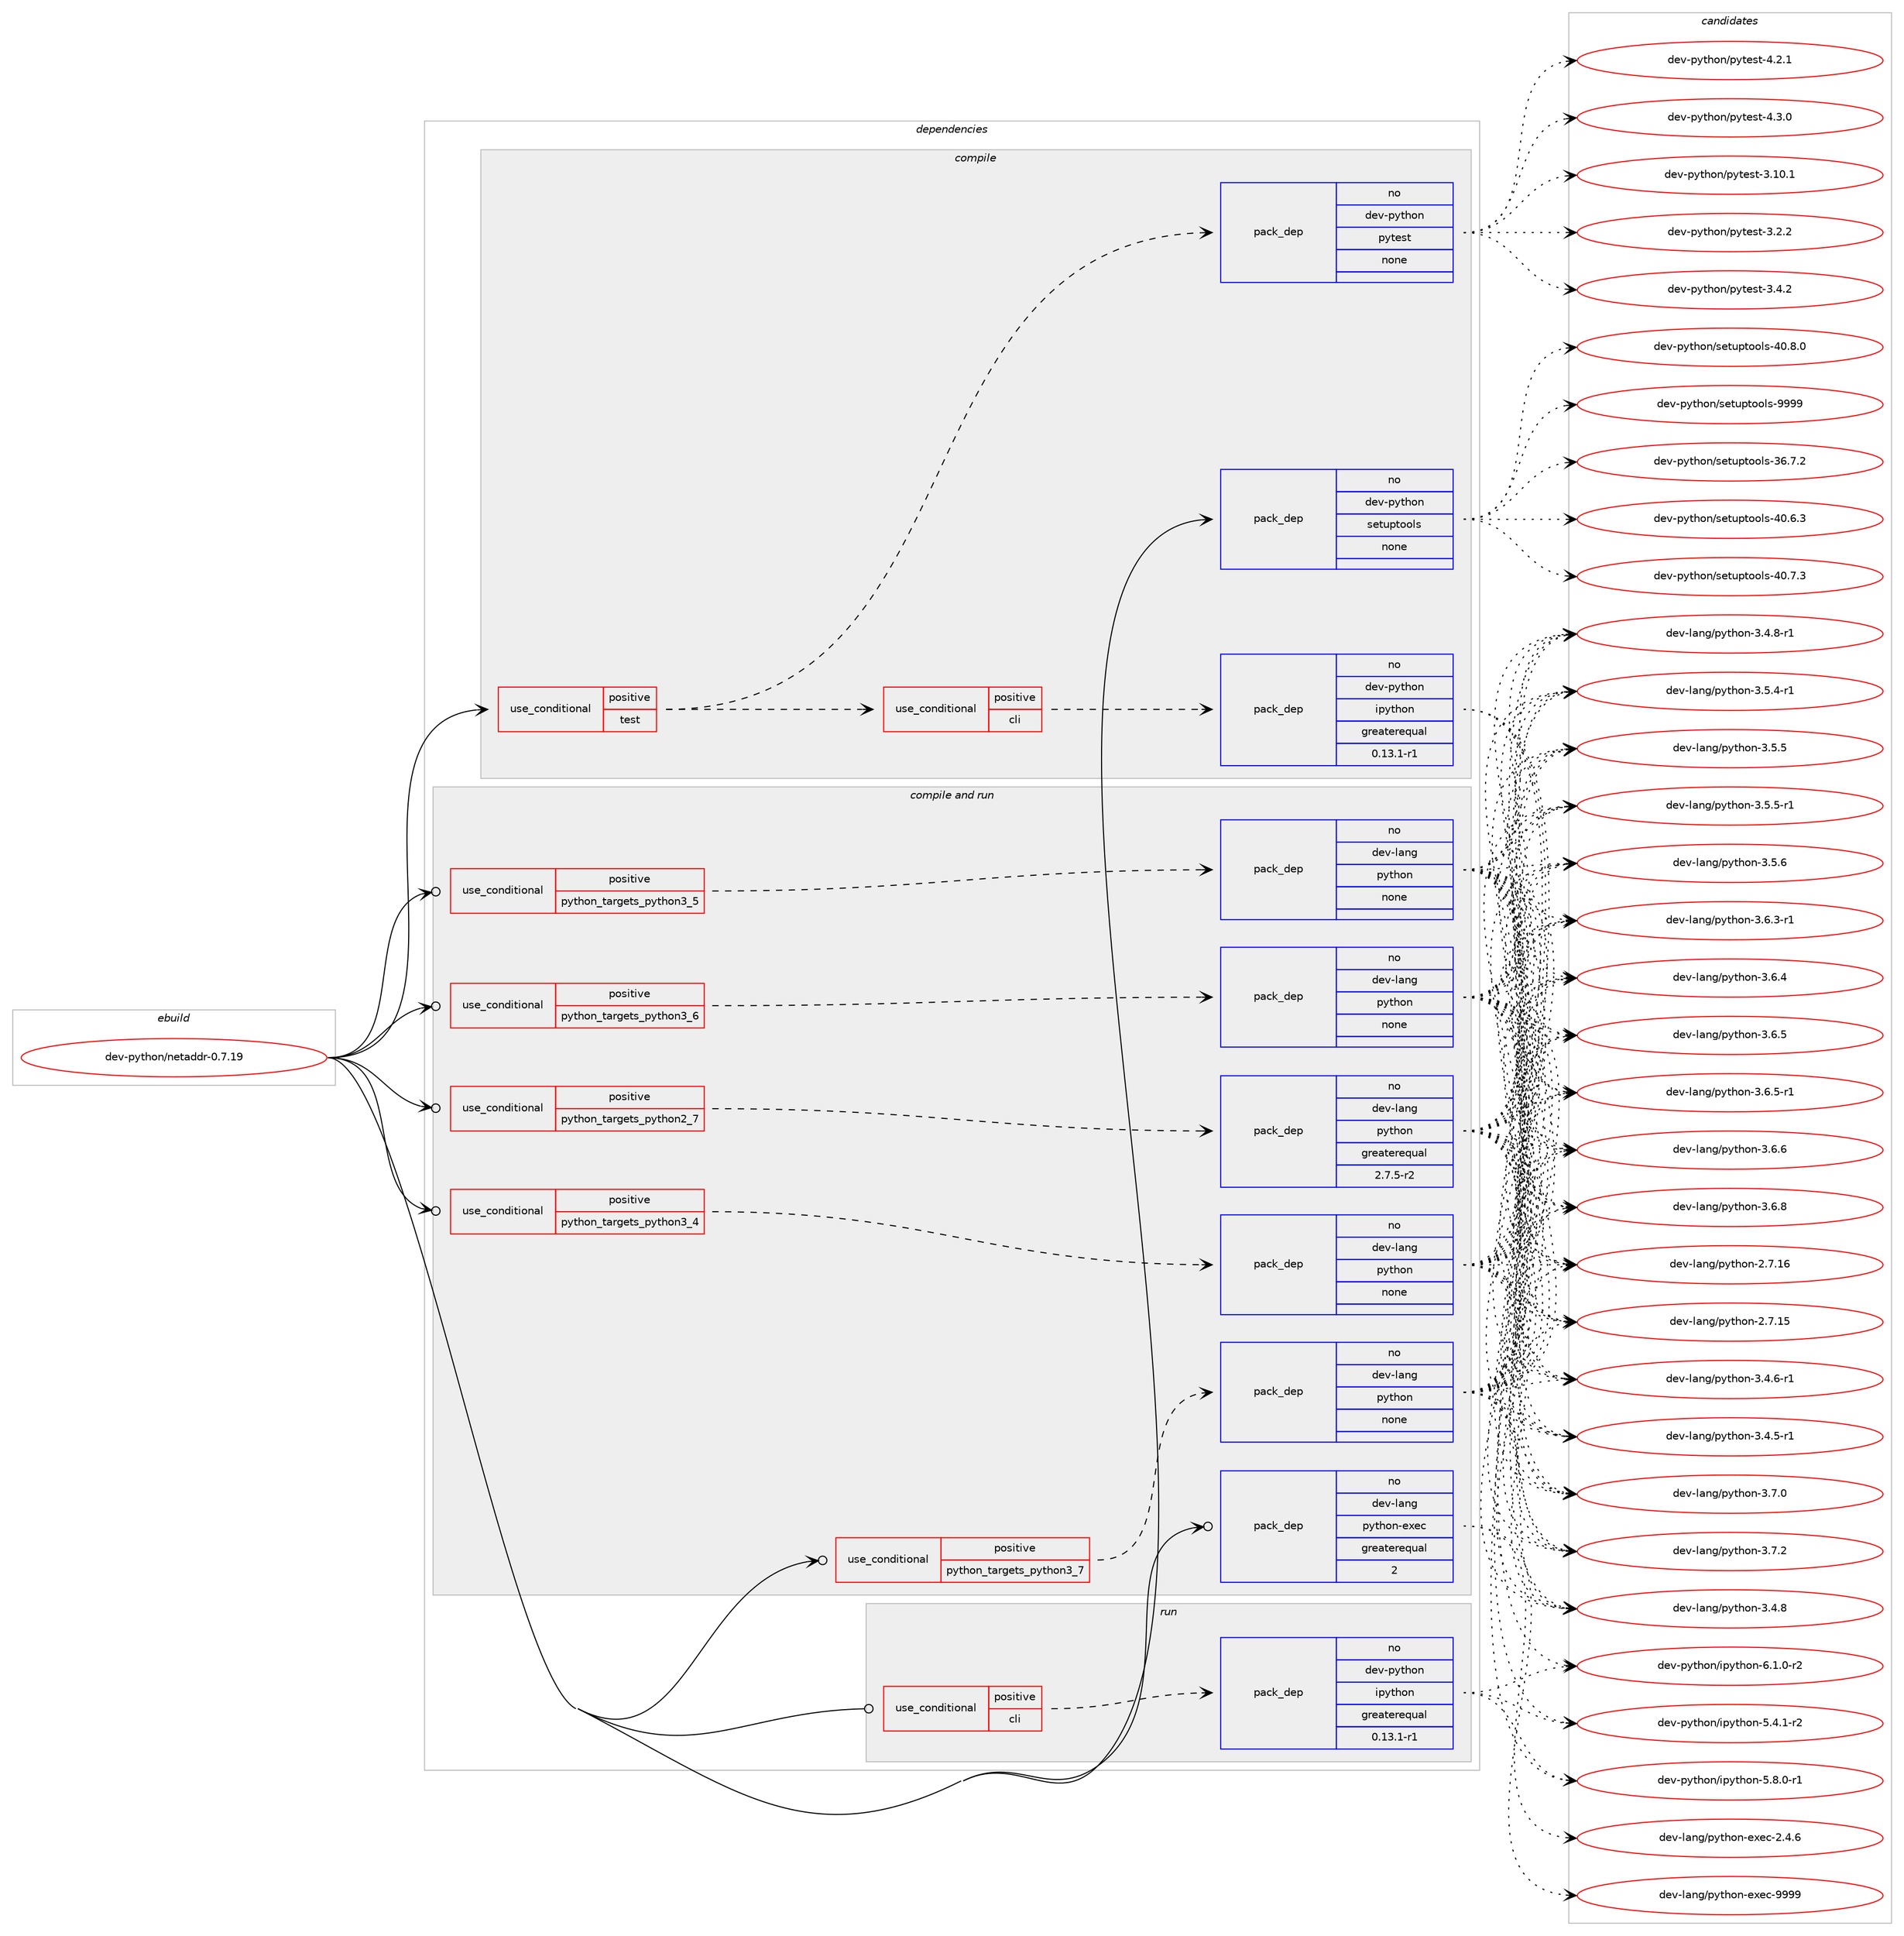 digraph prolog {

# *************
# Graph options
# *************

newrank=true;
concentrate=true;
compound=true;
graph [rankdir=LR,fontname=Helvetica,fontsize=10,ranksep=1.5];#, ranksep=2.5, nodesep=0.2];
edge  [arrowhead=vee];
node  [fontname=Helvetica,fontsize=10];

# **********
# The ebuild
# **********

subgraph cluster_leftcol {
color=gray;
rank=same;
label=<<i>ebuild</i>>;
id [label="dev-python/netaddr-0.7.19", color=red, width=4, href="../dev-python/netaddr-0.7.19.svg"];
}

# ****************
# The dependencies
# ****************

subgraph cluster_midcol {
color=gray;
label=<<i>dependencies</i>>;
subgraph cluster_compile {
fillcolor="#eeeeee";
style=filled;
label=<<i>compile</i>>;
subgraph cond378026 {
dependency1420445 [label=<<TABLE BORDER="0" CELLBORDER="1" CELLSPACING="0" CELLPADDING="4"><TR><TD ROWSPAN="3" CELLPADDING="10">use_conditional</TD></TR><TR><TD>positive</TD></TR><TR><TD>test</TD></TR></TABLE>>, shape=none, color=red];
subgraph pack1019145 {
dependency1420446 [label=<<TABLE BORDER="0" CELLBORDER="1" CELLSPACING="0" CELLPADDING="4" WIDTH="220"><TR><TD ROWSPAN="6" CELLPADDING="30">pack_dep</TD></TR><TR><TD WIDTH="110">no</TD></TR><TR><TD>dev-python</TD></TR><TR><TD>pytest</TD></TR><TR><TD>none</TD></TR><TR><TD></TD></TR></TABLE>>, shape=none, color=blue];
}
dependency1420445:e -> dependency1420446:w [weight=20,style="dashed",arrowhead="vee"];
subgraph cond378027 {
dependency1420447 [label=<<TABLE BORDER="0" CELLBORDER="1" CELLSPACING="0" CELLPADDING="4"><TR><TD ROWSPAN="3" CELLPADDING="10">use_conditional</TD></TR><TR><TD>positive</TD></TR><TR><TD>cli</TD></TR></TABLE>>, shape=none, color=red];
subgraph pack1019146 {
dependency1420448 [label=<<TABLE BORDER="0" CELLBORDER="1" CELLSPACING="0" CELLPADDING="4" WIDTH="220"><TR><TD ROWSPAN="6" CELLPADDING="30">pack_dep</TD></TR><TR><TD WIDTH="110">no</TD></TR><TR><TD>dev-python</TD></TR><TR><TD>ipython</TD></TR><TR><TD>greaterequal</TD></TR><TR><TD>0.13.1-r1</TD></TR></TABLE>>, shape=none, color=blue];
}
dependency1420447:e -> dependency1420448:w [weight=20,style="dashed",arrowhead="vee"];
}
dependency1420445:e -> dependency1420447:w [weight=20,style="dashed",arrowhead="vee"];
}
id:e -> dependency1420445:w [weight=20,style="solid",arrowhead="vee"];
subgraph pack1019147 {
dependency1420449 [label=<<TABLE BORDER="0" CELLBORDER="1" CELLSPACING="0" CELLPADDING="4" WIDTH="220"><TR><TD ROWSPAN="6" CELLPADDING="30">pack_dep</TD></TR><TR><TD WIDTH="110">no</TD></TR><TR><TD>dev-python</TD></TR><TR><TD>setuptools</TD></TR><TR><TD>none</TD></TR><TR><TD></TD></TR></TABLE>>, shape=none, color=blue];
}
id:e -> dependency1420449:w [weight=20,style="solid",arrowhead="vee"];
}
subgraph cluster_compileandrun {
fillcolor="#eeeeee";
style=filled;
label=<<i>compile and run</i>>;
subgraph cond378028 {
dependency1420450 [label=<<TABLE BORDER="0" CELLBORDER="1" CELLSPACING="0" CELLPADDING="4"><TR><TD ROWSPAN="3" CELLPADDING="10">use_conditional</TD></TR><TR><TD>positive</TD></TR><TR><TD>python_targets_python2_7</TD></TR></TABLE>>, shape=none, color=red];
subgraph pack1019148 {
dependency1420451 [label=<<TABLE BORDER="0" CELLBORDER="1" CELLSPACING="0" CELLPADDING="4" WIDTH="220"><TR><TD ROWSPAN="6" CELLPADDING="30">pack_dep</TD></TR><TR><TD WIDTH="110">no</TD></TR><TR><TD>dev-lang</TD></TR><TR><TD>python</TD></TR><TR><TD>greaterequal</TD></TR><TR><TD>2.7.5-r2</TD></TR></TABLE>>, shape=none, color=blue];
}
dependency1420450:e -> dependency1420451:w [weight=20,style="dashed",arrowhead="vee"];
}
id:e -> dependency1420450:w [weight=20,style="solid",arrowhead="odotvee"];
subgraph cond378029 {
dependency1420452 [label=<<TABLE BORDER="0" CELLBORDER="1" CELLSPACING="0" CELLPADDING="4"><TR><TD ROWSPAN="3" CELLPADDING="10">use_conditional</TD></TR><TR><TD>positive</TD></TR><TR><TD>python_targets_python3_4</TD></TR></TABLE>>, shape=none, color=red];
subgraph pack1019149 {
dependency1420453 [label=<<TABLE BORDER="0" CELLBORDER="1" CELLSPACING="0" CELLPADDING="4" WIDTH="220"><TR><TD ROWSPAN="6" CELLPADDING="30">pack_dep</TD></TR><TR><TD WIDTH="110">no</TD></TR><TR><TD>dev-lang</TD></TR><TR><TD>python</TD></TR><TR><TD>none</TD></TR><TR><TD></TD></TR></TABLE>>, shape=none, color=blue];
}
dependency1420452:e -> dependency1420453:w [weight=20,style="dashed",arrowhead="vee"];
}
id:e -> dependency1420452:w [weight=20,style="solid",arrowhead="odotvee"];
subgraph cond378030 {
dependency1420454 [label=<<TABLE BORDER="0" CELLBORDER="1" CELLSPACING="0" CELLPADDING="4"><TR><TD ROWSPAN="3" CELLPADDING="10">use_conditional</TD></TR><TR><TD>positive</TD></TR><TR><TD>python_targets_python3_5</TD></TR></TABLE>>, shape=none, color=red];
subgraph pack1019150 {
dependency1420455 [label=<<TABLE BORDER="0" CELLBORDER="1" CELLSPACING="0" CELLPADDING="4" WIDTH="220"><TR><TD ROWSPAN="6" CELLPADDING="30">pack_dep</TD></TR><TR><TD WIDTH="110">no</TD></TR><TR><TD>dev-lang</TD></TR><TR><TD>python</TD></TR><TR><TD>none</TD></TR><TR><TD></TD></TR></TABLE>>, shape=none, color=blue];
}
dependency1420454:e -> dependency1420455:w [weight=20,style="dashed",arrowhead="vee"];
}
id:e -> dependency1420454:w [weight=20,style="solid",arrowhead="odotvee"];
subgraph cond378031 {
dependency1420456 [label=<<TABLE BORDER="0" CELLBORDER="1" CELLSPACING="0" CELLPADDING="4"><TR><TD ROWSPAN="3" CELLPADDING="10">use_conditional</TD></TR><TR><TD>positive</TD></TR><TR><TD>python_targets_python3_6</TD></TR></TABLE>>, shape=none, color=red];
subgraph pack1019151 {
dependency1420457 [label=<<TABLE BORDER="0" CELLBORDER="1" CELLSPACING="0" CELLPADDING="4" WIDTH="220"><TR><TD ROWSPAN="6" CELLPADDING="30">pack_dep</TD></TR><TR><TD WIDTH="110">no</TD></TR><TR><TD>dev-lang</TD></TR><TR><TD>python</TD></TR><TR><TD>none</TD></TR><TR><TD></TD></TR></TABLE>>, shape=none, color=blue];
}
dependency1420456:e -> dependency1420457:w [weight=20,style="dashed",arrowhead="vee"];
}
id:e -> dependency1420456:w [weight=20,style="solid",arrowhead="odotvee"];
subgraph cond378032 {
dependency1420458 [label=<<TABLE BORDER="0" CELLBORDER="1" CELLSPACING="0" CELLPADDING="4"><TR><TD ROWSPAN="3" CELLPADDING="10">use_conditional</TD></TR><TR><TD>positive</TD></TR><TR><TD>python_targets_python3_7</TD></TR></TABLE>>, shape=none, color=red];
subgraph pack1019152 {
dependency1420459 [label=<<TABLE BORDER="0" CELLBORDER="1" CELLSPACING="0" CELLPADDING="4" WIDTH="220"><TR><TD ROWSPAN="6" CELLPADDING="30">pack_dep</TD></TR><TR><TD WIDTH="110">no</TD></TR><TR><TD>dev-lang</TD></TR><TR><TD>python</TD></TR><TR><TD>none</TD></TR><TR><TD></TD></TR></TABLE>>, shape=none, color=blue];
}
dependency1420458:e -> dependency1420459:w [weight=20,style="dashed",arrowhead="vee"];
}
id:e -> dependency1420458:w [weight=20,style="solid",arrowhead="odotvee"];
subgraph pack1019153 {
dependency1420460 [label=<<TABLE BORDER="0" CELLBORDER="1" CELLSPACING="0" CELLPADDING="4" WIDTH="220"><TR><TD ROWSPAN="6" CELLPADDING="30">pack_dep</TD></TR><TR><TD WIDTH="110">no</TD></TR><TR><TD>dev-lang</TD></TR><TR><TD>python-exec</TD></TR><TR><TD>greaterequal</TD></TR><TR><TD>2</TD></TR></TABLE>>, shape=none, color=blue];
}
id:e -> dependency1420460:w [weight=20,style="solid",arrowhead="odotvee"];
}
subgraph cluster_run {
fillcolor="#eeeeee";
style=filled;
label=<<i>run</i>>;
subgraph cond378033 {
dependency1420461 [label=<<TABLE BORDER="0" CELLBORDER="1" CELLSPACING="0" CELLPADDING="4"><TR><TD ROWSPAN="3" CELLPADDING="10">use_conditional</TD></TR><TR><TD>positive</TD></TR><TR><TD>cli</TD></TR></TABLE>>, shape=none, color=red];
subgraph pack1019154 {
dependency1420462 [label=<<TABLE BORDER="0" CELLBORDER="1" CELLSPACING="0" CELLPADDING="4" WIDTH="220"><TR><TD ROWSPAN="6" CELLPADDING="30">pack_dep</TD></TR><TR><TD WIDTH="110">no</TD></TR><TR><TD>dev-python</TD></TR><TR><TD>ipython</TD></TR><TR><TD>greaterequal</TD></TR><TR><TD>0.13.1-r1</TD></TR></TABLE>>, shape=none, color=blue];
}
dependency1420461:e -> dependency1420462:w [weight=20,style="dashed",arrowhead="vee"];
}
id:e -> dependency1420461:w [weight=20,style="solid",arrowhead="odot"];
}
}

# **************
# The candidates
# **************

subgraph cluster_choices {
rank=same;
color=gray;
label=<<i>candidates</i>>;

subgraph choice1019145 {
color=black;
nodesep=1;
choice100101118451121211161041111104711212111610111511645514649484649 [label="dev-python/pytest-3.10.1", color=red, width=4,href="../dev-python/pytest-3.10.1.svg"];
choice1001011184511212111610411111047112121116101115116455146504650 [label="dev-python/pytest-3.2.2", color=red, width=4,href="../dev-python/pytest-3.2.2.svg"];
choice1001011184511212111610411111047112121116101115116455146524650 [label="dev-python/pytest-3.4.2", color=red, width=4,href="../dev-python/pytest-3.4.2.svg"];
choice1001011184511212111610411111047112121116101115116455246504649 [label="dev-python/pytest-4.2.1", color=red, width=4,href="../dev-python/pytest-4.2.1.svg"];
choice1001011184511212111610411111047112121116101115116455246514648 [label="dev-python/pytest-4.3.0", color=red, width=4,href="../dev-python/pytest-4.3.0.svg"];
dependency1420446:e -> choice100101118451121211161041111104711212111610111511645514649484649:w [style=dotted,weight="100"];
dependency1420446:e -> choice1001011184511212111610411111047112121116101115116455146504650:w [style=dotted,weight="100"];
dependency1420446:e -> choice1001011184511212111610411111047112121116101115116455146524650:w [style=dotted,weight="100"];
dependency1420446:e -> choice1001011184511212111610411111047112121116101115116455246504649:w [style=dotted,weight="100"];
dependency1420446:e -> choice1001011184511212111610411111047112121116101115116455246514648:w [style=dotted,weight="100"];
}
subgraph choice1019146 {
color=black;
nodesep=1;
choice10010111845112121116104111110471051121211161041111104553465246494511450 [label="dev-python/ipython-5.4.1-r2", color=red, width=4,href="../dev-python/ipython-5.4.1-r2.svg"];
choice10010111845112121116104111110471051121211161041111104553465646484511449 [label="dev-python/ipython-5.8.0-r1", color=red, width=4,href="../dev-python/ipython-5.8.0-r1.svg"];
choice10010111845112121116104111110471051121211161041111104554464946484511450 [label="dev-python/ipython-6.1.0-r2", color=red, width=4,href="../dev-python/ipython-6.1.0-r2.svg"];
dependency1420448:e -> choice10010111845112121116104111110471051121211161041111104553465246494511450:w [style=dotted,weight="100"];
dependency1420448:e -> choice10010111845112121116104111110471051121211161041111104553465646484511449:w [style=dotted,weight="100"];
dependency1420448:e -> choice10010111845112121116104111110471051121211161041111104554464946484511450:w [style=dotted,weight="100"];
}
subgraph choice1019147 {
color=black;
nodesep=1;
choice100101118451121211161041111104711510111611711211611111110811545515446554650 [label="dev-python/setuptools-36.7.2", color=red, width=4,href="../dev-python/setuptools-36.7.2.svg"];
choice100101118451121211161041111104711510111611711211611111110811545524846544651 [label="dev-python/setuptools-40.6.3", color=red, width=4,href="../dev-python/setuptools-40.6.3.svg"];
choice100101118451121211161041111104711510111611711211611111110811545524846554651 [label="dev-python/setuptools-40.7.3", color=red, width=4,href="../dev-python/setuptools-40.7.3.svg"];
choice100101118451121211161041111104711510111611711211611111110811545524846564648 [label="dev-python/setuptools-40.8.0", color=red, width=4,href="../dev-python/setuptools-40.8.0.svg"];
choice10010111845112121116104111110471151011161171121161111111081154557575757 [label="dev-python/setuptools-9999", color=red, width=4,href="../dev-python/setuptools-9999.svg"];
dependency1420449:e -> choice100101118451121211161041111104711510111611711211611111110811545515446554650:w [style=dotted,weight="100"];
dependency1420449:e -> choice100101118451121211161041111104711510111611711211611111110811545524846544651:w [style=dotted,weight="100"];
dependency1420449:e -> choice100101118451121211161041111104711510111611711211611111110811545524846554651:w [style=dotted,weight="100"];
dependency1420449:e -> choice100101118451121211161041111104711510111611711211611111110811545524846564648:w [style=dotted,weight="100"];
dependency1420449:e -> choice10010111845112121116104111110471151011161171121161111111081154557575757:w [style=dotted,weight="100"];
}
subgraph choice1019148 {
color=black;
nodesep=1;
choice10010111845108971101034711212111610411111045504655464953 [label="dev-lang/python-2.7.15", color=red, width=4,href="../dev-lang/python-2.7.15.svg"];
choice10010111845108971101034711212111610411111045504655464954 [label="dev-lang/python-2.7.16", color=red, width=4,href="../dev-lang/python-2.7.16.svg"];
choice1001011184510897110103471121211161041111104551465246534511449 [label="dev-lang/python-3.4.5-r1", color=red, width=4,href="../dev-lang/python-3.4.5-r1.svg"];
choice1001011184510897110103471121211161041111104551465246544511449 [label="dev-lang/python-3.4.6-r1", color=red, width=4,href="../dev-lang/python-3.4.6-r1.svg"];
choice100101118451089711010347112121116104111110455146524656 [label="dev-lang/python-3.4.8", color=red, width=4,href="../dev-lang/python-3.4.8.svg"];
choice1001011184510897110103471121211161041111104551465246564511449 [label="dev-lang/python-3.4.8-r1", color=red, width=4,href="../dev-lang/python-3.4.8-r1.svg"];
choice1001011184510897110103471121211161041111104551465346524511449 [label="dev-lang/python-3.5.4-r1", color=red, width=4,href="../dev-lang/python-3.5.4-r1.svg"];
choice100101118451089711010347112121116104111110455146534653 [label="dev-lang/python-3.5.5", color=red, width=4,href="../dev-lang/python-3.5.5.svg"];
choice1001011184510897110103471121211161041111104551465346534511449 [label="dev-lang/python-3.5.5-r1", color=red, width=4,href="../dev-lang/python-3.5.5-r1.svg"];
choice100101118451089711010347112121116104111110455146534654 [label="dev-lang/python-3.5.6", color=red, width=4,href="../dev-lang/python-3.5.6.svg"];
choice1001011184510897110103471121211161041111104551465446514511449 [label="dev-lang/python-3.6.3-r1", color=red, width=4,href="../dev-lang/python-3.6.3-r1.svg"];
choice100101118451089711010347112121116104111110455146544652 [label="dev-lang/python-3.6.4", color=red, width=4,href="../dev-lang/python-3.6.4.svg"];
choice100101118451089711010347112121116104111110455146544653 [label="dev-lang/python-3.6.5", color=red, width=4,href="../dev-lang/python-3.6.5.svg"];
choice1001011184510897110103471121211161041111104551465446534511449 [label="dev-lang/python-3.6.5-r1", color=red, width=4,href="../dev-lang/python-3.6.5-r1.svg"];
choice100101118451089711010347112121116104111110455146544654 [label="dev-lang/python-3.6.6", color=red, width=4,href="../dev-lang/python-3.6.6.svg"];
choice100101118451089711010347112121116104111110455146544656 [label="dev-lang/python-3.6.8", color=red, width=4,href="../dev-lang/python-3.6.8.svg"];
choice100101118451089711010347112121116104111110455146554648 [label="dev-lang/python-3.7.0", color=red, width=4,href="../dev-lang/python-3.7.0.svg"];
choice100101118451089711010347112121116104111110455146554650 [label="dev-lang/python-3.7.2", color=red, width=4,href="../dev-lang/python-3.7.2.svg"];
dependency1420451:e -> choice10010111845108971101034711212111610411111045504655464953:w [style=dotted,weight="100"];
dependency1420451:e -> choice10010111845108971101034711212111610411111045504655464954:w [style=dotted,weight="100"];
dependency1420451:e -> choice1001011184510897110103471121211161041111104551465246534511449:w [style=dotted,weight="100"];
dependency1420451:e -> choice1001011184510897110103471121211161041111104551465246544511449:w [style=dotted,weight="100"];
dependency1420451:e -> choice100101118451089711010347112121116104111110455146524656:w [style=dotted,weight="100"];
dependency1420451:e -> choice1001011184510897110103471121211161041111104551465246564511449:w [style=dotted,weight="100"];
dependency1420451:e -> choice1001011184510897110103471121211161041111104551465346524511449:w [style=dotted,weight="100"];
dependency1420451:e -> choice100101118451089711010347112121116104111110455146534653:w [style=dotted,weight="100"];
dependency1420451:e -> choice1001011184510897110103471121211161041111104551465346534511449:w [style=dotted,weight="100"];
dependency1420451:e -> choice100101118451089711010347112121116104111110455146534654:w [style=dotted,weight="100"];
dependency1420451:e -> choice1001011184510897110103471121211161041111104551465446514511449:w [style=dotted,weight="100"];
dependency1420451:e -> choice100101118451089711010347112121116104111110455146544652:w [style=dotted,weight="100"];
dependency1420451:e -> choice100101118451089711010347112121116104111110455146544653:w [style=dotted,weight="100"];
dependency1420451:e -> choice1001011184510897110103471121211161041111104551465446534511449:w [style=dotted,weight="100"];
dependency1420451:e -> choice100101118451089711010347112121116104111110455146544654:w [style=dotted,weight="100"];
dependency1420451:e -> choice100101118451089711010347112121116104111110455146544656:w [style=dotted,weight="100"];
dependency1420451:e -> choice100101118451089711010347112121116104111110455146554648:w [style=dotted,weight="100"];
dependency1420451:e -> choice100101118451089711010347112121116104111110455146554650:w [style=dotted,weight="100"];
}
subgraph choice1019149 {
color=black;
nodesep=1;
choice10010111845108971101034711212111610411111045504655464953 [label="dev-lang/python-2.7.15", color=red, width=4,href="../dev-lang/python-2.7.15.svg"];
choice10010111845108971101034711212111610411111045504655464954 [label="dev-lang/python-2.7.16", color=red, width=4,href="../dev-lang/python-2.7.16.svg"];
choice1001011184510897110103471121211161041111104551465246534511449 [label="dev-lang/python-3.4.5-r1", color=red, width=4,href="../dev-lang/python-3.4.5-r1.svg"];
choice1001011184510897110103471121211161041111104551465246544511449 [label="dev-lang/python-3.4.6-r1", color=red, width=4,href="../dev-lang/python-3.4.6-r1.svg"];
choice100101118451089711010347112121116104111110455146524656 [label="dev-lang/python-3.4.8", color=red, width=4,href="../dev-lang/python-3.4.8.svg"];
choice1001011184510897110103471121211161041111104551465246564511449 [label="dev-lang/python-3.4.8-r1", color=red, width=4,href="../dev-lang/python-3.4.8-r1.svg"];
choice1001011184510897110103471121211161041111104551465346524511449 [label="dev-lang/python-3.5.4-r1", color=red, width=4,href="../dev-lang/python-3.5.4-r1.svg"];
choice100101118451089711010347112121116104111110455146534653 [label="dev-lang/python-3.5.5", color=red, width=4,href="../dev-lang/python-3.5.5.svg"];
choice1001011184510897110103471121211161041111104551465346534511449 [label="dev-lang/python-3.5.5-r1", color=red, width=4,href="../dev-lang/python-3.5.5-r1.svg"];
choice100101118451089711010347112121116104111110455146534654 [label="dev-lang/python-3.5.6", color=red, width=4,href="../dev-lang/python-3.5.6.svg"];
choice1001011184510897110103471121211161041111104551465446514511449 [label="dev-lang/python-3.6.3-r1", color=red, width=4,href="../dev-lang/python-3.6.3-r1.svg"];
choice100101118451089711010347112121116104111110455146544652 [label="dev-lang/python-3.6.4", color=red, width=4,href="../dev-lang/python-3.6.4.svg"];
choice100101118451089711010347112121116104111110455146544653 [label="dev-lang/python-3.6.5", color=red, width=4,href="../dev-lang/python-3.6.5.svg"];
choice1001011184510897110103471121211161041111104551465446534511449 [label="dev-lang/python-3.6.5-r1", color=red, width=4,href="../dev-lang/python-3.6.5-r1.svg"];
choice100101118451089711010347112121116104111110455146544654 [label="dev-lang/python-3.6.6", color=red, width=4,href="../dev-lang/python-3.6.6.svg"];
choice100101118451089711010347112121116104111110455146544656 [label="dev-lang/python-3.6.8", color=red, width=4,href="../dev-lang/python-3.6.8.svg"];
choice100101118451089711010347112121116104111110455146554648 [label="dev-lang/python-3.7.0", color=red, width=4,href="../dev-lang/python-3.7.0.svg"];
choice100101118451089711010347112121116104111110455146554650 [label="dev-lang/python-3.7.2", color=red, width=4,href="../dev-lang/python-3.7.2.svg"];
dependency1420453:e -> choice10010111845108971101034711212111610411111045504655464953:w [style=dotted,weight="100"];
dependency1420453:e -> choice10010111845108971101034711212111610411111045504655464954:w [style=dotted,weight="100"];
dependency1420453:e -> choice1001011184510897110103471121211161041111104551465246534511449:w [style=dotted,weight="100"];
dependency1420453:e -> choice1001011184510897110103471121211161041111104551465246544511449:w [style=dotted,weight="100"];
dependency1420453:e -> choice100101118451089711010347112121116104111110455146524656:w [style=dotted,weight="100"];
dependency1420453:e -> choice1001011184510897110103471121211161041111104551465246564511449:w [style=dotted,weight="100"];
dependency1420453:e -> choice1001011184510897110103471121211161041111104551465346524511449:w [style=dotted,weight="100"];
dependency1420453:e -> choice100101118451089711010347112121116104111110455146534653:w [style=dotted,weight="100"];
dependency1420453:e -> choice1001011184510897110103471121211161041111104551465346534511449:w [style=dotted,weight="100"];
dependency1420453:e -> choice100101118451089711010347112121116104111110455146534654:w [style=dotted,weight="100"];
dependency1420453:e -> choice1001011184510897110103471121211161041111104551465446514511449:w [style=dotted,weight="100"];
dependency1420453:e -> choice100101118451089711010347112121116104111110455146544652:w [style=dotted,weight="100"];
dependency1420453:e -> choice100101118451089711010347112121116104111110455146544653:w [style=dotted,weight="100"];
dependency1420453:e -> choice1001011184510897110103471121211161041111104551465446534511449:w [style=dotted,weight="100"];
dependency1420453:e -> choice100101118451089711010347112121116104111110455146544654:w [style=dotted,weight="100"];
dependency1420453:e -> choice100101118451089711010347112121116104111110455146544656:w [style=dotted,weight="100"];
dependency1420453:e -> choice100101118451089711010347112121116104111110455146554648:w [style=dotted,weight="100"];
dependency1420453:e -> choice100101118451089711010347112121116104111110455146554650:w [style=dotted,weight="100"];
}
subgraph choice1019150 {
color=black;
nodesep=1;
choice10010111845108971101034711212111610411111045504655464953 [label="dev-lang/python-2.7.15", color=red, width=4,href="../dev-lang/python-2.7.15.svg"];
choice10010111845108971101034711212111610411111045504655464954 [label="dev-lang/python-2.7.16", color=red, width=4,href="../dev-lang/python-2.7.16.svg"];
choice1001011184510897110103471121211161041111104551465246534511449 [label="dev-lang/python-3.4.5-r1", color=red, width=4,href="../dev-lang/python-3.4.5-r1.svg"];
choice1001011184510897110103471121211161041111104551465246544511449 [label="dev-lang/python-3.4.6-r1", color=red, width=4,href="../dev-lang/python-3.4.6-r1.svg"];
choice100101118451089711010347112121116104111110455146524656 [label="dev-lang/python-3.4.8", color=red, width=4,href="../dev-lang/python-3.4.8.svg"];
choice1001011184510897110103471121211161041111104551465246564511449 [label="dev-lang/python-3.4.8-r1", color=red, width=4,href="../dev-lang/python-3.4.8-r1.svg"];
choice1001011184510897110103471121211161041111104551465346524511449 [label="dev-lang/python-3.5.4-r1", color=red, width=4,href="../dev-lang/python-3.5.4-r1.svg"];
choice100101118451089711010347112121116104111110455146534653 [label="dev-lang/python-3.5.5", color=red, width=4,href="../dev-lang/python-3.5.5.svg"];
choice1001011184510897110103471121211161041111104551465346534511449 [label="dev-lang/python-3.5.5-r1", color=red, width=4,href="../dev-lang/python-3.5.5-r1.svg"];
choice100101118451089711010347112121116104111110455146534654 [label="dev-lang/python-3.5.6", color=red, width=4,href="../dev-lang/python-3.5.6.svg"];
choice1001011184510897110103471121211161041111104551465446514511449 [label="dev-lang/python-3.6.3-r1", color=red, width=4,href="../dev-lang/python-3.6.3-r1.svg"];
choice100101118451089711010347112121116104111110455146544652 [label="dev-lang/python-3.6.4", color=red, width=4,href="../dev-lang/python-3.6.4.svg"];
choice100101118451089711010347112121116104111110455146544653 [label="dev-lang/python-3.6.5", color=red, width=4,href="../dev-lang/python-3.6.5.svg"];
choice1001011184510897110103471121211161041111104551465446534511449 [label="dev-lang/python-3.6.5-r1", color=red, width=4,href="../dev-lang/python-3.6.5-r1.svg"];
choice100101118451089711010347112121116104111110455146544654 [label="dev-lang/python-3.6.6", color=red, width=4,href="../dev-lang/python-3.6.6.svg"];
choice100101118451089711010347112121116104111110455146544656 [label="dev-lang/python-3.6.8", color=red, width=4,href="../dev-lang/python-3.6.8.svg"];
choice100101118451089711010347112121116104111110455146554648 [label="dev-lang/python-3.7.0", color=red, width=4,href="../dev-lang/python-3.7.0.svg"];
choice100101118451089711010347112121116104111110455146554650 [label="dev-lang/python-3.7.2", color=red, width=4,href="../dev-lang/python-3.7.2.svg"];
dependency1420455:e -> choice10010111845108971101034711212111610411111045504655464953:w [style=dotted,weight="100"];
dependency1420455:e -> choice10010111845108971101034711212111610411111045504655464954:w [style=dotted,weight="100"];
dependency1420455:e -> choice1001011184510897110103471121211161041111104551465246534511449:w [style=dotted,weight="100"];
dependency1420455:e -> choice1001011184510897110103471121211161041111104551465246544511449:w [style=dotted,weight="100"];
dependency1420455:e -> choice100101118451089711010347112121116104111110455146524656:w [style=dotted,weight="100"];
dependency1420455:e -> choice1001011184510897110103471121211161041111104551465246564511449:w [style=dotted,weight="100"];
dependency1420455:e -> choice1001011184510897110103471121211161041111104551465346524511449:w [style=dotted,weight="100"];
dependency1420455:e -> choice100101118451089711010347112121116104111110455146534653:w [style=dotted,weight="100"];
dependency1420455:e -> choice1001011184510897110103471121211161041111104551465346534511449:w [style=dotted,weight="100"];
dependency1420455:e -> choice100101118451089711010347112121116104111110455146534654:w [style=dotted,weight="100"];
dependency1420455:e -> choice1001011184510897110103471121211161041111104551465446514511449:w [style=dotted,weight="100"];
dependency1420455:e -> choice100101118451089711010347112121116104111110455146544652:w [style=dotted,weight="100"];
dependency1420455:e -> choice100101118451089711010347112121116104111110455146544653:w [style=dotted,weight="100"];
dependency1420455:e -> choice1001011184510897110103471121211161041111104551465446534511449:w [style=dotted,weight="100"];
dependency1420455:e -> choice100101118451089711010347112121116104111110455146544654:w [style=dotted,weight="100"];
dependency1420455:e -> choice100101118451089711010347112121116104111110455146544656:w [style=dotted,weight="100"];
dependency1420455:e -> choice100101118451089711010347112121116104111110455146554648:w [style=dotted,weight="100"];
dependency1420455:e -> choice100101118451089711010347112121116104111110455146554650:w [style=dotted,weight="100"];
}
subgraph choice1019151 {
color=black;
nodesep=1;
choice10010111845108971101034711212111610411111045504655464953 [label="dev-lang/python-2.7.15", color=red, width=4,href="../dev-lang/python-2.7.15.svg"];
choice10010111845108971101034711212111610411111045504655464954 [label="dev-lang/python-2.7.16", color=red, width=4,href="../dev-lang/python-2.7.16.svg"];
choice1001011184510897110103471121211161041111104551465246534511449 [label="dev-lang/python-3.4.5-r1", color=red, width=4,href="../dev-lang/python-3.4.5-r1.svg"];
choice1001011184510897110103471121211161041111104551465246544511449 [label="dev-lang/python-3.4.6-r1", color=red, width=4,href="../dev-lang/python-3.4.6-r1.svg"];
choice100101118451089711010347112121116104111110455146524656 [label="dev-lang/python-3.4.8", color=red, width=4,href="../dev-lang/python-3.4.8.svg"];
choice1001011184510897110103471121211161041111104551465246564511449 [label="dev-lang/python-3.4.8-r1", color=red, width=4,href="../dev-lang/python-3.4.8-r1.svg"];
choice1001011184510897110103471121211161041111104551465346524511449 [label="dev-lang/python-3.5.4-r1", color=red, width=4,href="../dev-lang/python-3.5.4-r1.svg"];
choice100101118451089711010347112121116104111110455146534653 [label="dev-lang/python-3.5.5", color=red, width=4,href="../dev-lang/python-3.5.5.svg"];
choice1001011184510897110103471121211161041111104551465346534511449 [label="dev-lang/python-3.5.5-r1", color=red, width=4,href="../dev-lang/python-3.5.5-r1.svg"];
choice100101118451089711010347112121116104111110455146534654 [label="dev-lang/python-3.5.6", color=red, width=4,href="../dev-lang/python-3.5.6.svg"];
choice1001011184510897110103471121211161041111104551465446514511449 [label="dev-lang/python-3.6.3-r1", color=red, width=4,href="../dev-lang/python-3.6.3-r1.svg"];
choice100101118451089711010347112121116104111110455146544652 [label="dev-lang/python-3.6.4", color=red, width=4,href="../dev-lang/python-3.6.4.svg"];
choice100101118451089711010347112121116104111110455146544653 [label="dev-lang/python-3.6.5", color=red, width=4,href="../dev-lang/python-3.6.5.svg"];
choice1001011184510897110103471121211161041111104551465446534511449 [label="dev-lang/python-3.6.5-r1", color=red, width=4,href="../dev-lang/python-3.6.5-r1.svg"];
choice100101118451089711010347112121116104111110455146544654 [label="dev-lang/python-3.6.6", color=red, width=4,href="../dev-lang/python-3.6.6.svg"];
choice100101118451089711010347112121116104111110455146544656 [label="dev-lang/python-3.6.8", color=red, width=4,href="../dev-lang/python-3.6.8.svg"];
choice100101118451089711010347112121116104111110455146554648 [label="dev-lang/python-3.7.0", color=red, width=4,href="../dev-lang/python-3.7.0.svg"];
choice100101118451089711010347112121116104111110455146554650 [label="dev-lang/python-3.7.2", color=red, width=4,href="../dev-lang/python-3.7.2.svg"];
dependency1420457:e -> choice10010111845108971101034711212111610411111045504655464953:w [style=dotted,weight="100"];
dependency1420457:e -> choice10010111845108971101034711212111610411111045504655464954:w [style=dotted,weight="100"];
dependency1420457:e -> choice1001011184510897110103471121211161041111104551465246534511449:w [style=dotted,weight="100"];
dependency1420457:e -> choice1001011184510897110103471121211161041111104551465246544511449:w [style=dotted,weight="100"];
dependency1420457:e -> choice100101118451089711010347112121116104111110455146524656:w [style=dotted,weight="100"];
dependency1420457:e -> choice1001011184510897110103471121211161041111104551465246564511449:w [style=dotted,weight="100"];
dependency1420457:e -> choice1001011184510897110103471121211161041111104551465346524511449:w [style=dotted,weight="100"];
dependency1420457:e -> choice100101118451089711010347112121116104111110455146534653:w [style=dotted,weight="100"];
dependency1420457:e -> choice1001011184510897110103471121211161041111104551465346534511449:w [style=dotted,weight="100"];
dependency1420457:e -> choice100101118451089711010347112121116104111110455146534654:w [style=dotted,weight="100"];
dependency1420457:e -> choice1001011184510897110103471121211161041111104551465446514511449:w [style=dotted,weight="100"];
dependency1420457:e -> choice100101118451089711010347112121116104111110455146544652:w [style=dotted,weight="100"];
dependency1420457:e -> choice100101118451089711010347112121116104111110455146544653:w [style=dotted,weight="100"];
dependency1420457:e -> choice1001011184510897110103471121211161041111104551465446534511449:w [style=dotted,weight="100"];
dependency1420457:e -> choice100101118451089711010347112121116104111110455146544654:w [style=dotted,weight="100"];
dependency1420457:e -> choice100101118451089711010347112121116104111110455146544656:w [style=dotted,weight="100"];
dependency1420457:e -> choice100101118451089711010347112121116104111110455146554648:w [style=dotted,weight="100"];
dependency1420457:e -> choice100101118451089711010347112121116104111110455146554650:w [style=dotted,weight="100"];
}
subgraph choice1019152 {
color=black;
nodesep=1;
choice10010111845108971101034711212111610411111045504655464953 [label="dev-lang/python-2.7.15", color=red, width=4,href="../dev-lang/python-2.7.15.svg"];
choice10010111845108971101034711212111610411111045504655464954 [label="dev-lang/python-2.7.16", color=red, width=4,href="../dev-lang/python-2.7.16.svg"];
choice1001011184510897110103471121211161041111104551465246534511449 [label="dev-lang/python-3.4.5-r1", color=red, width=4,href="../dev-lang/python-3.4.5-r1.svg"];
choice1001011184510897110103471121211161041111104551465246544511449 [label="dev-lang/python-3.4.6-r1", color=red, width=4,href="../dev-lang/python-3.4.6-r1.svg"];
choice100101118451089711010347112121116104111110455146524656 [label="dev-lang/python-3.4.8", color=red, width=4,href="../dev-lang/python-3.4.8.svg"];
choice1001011184510897110103471121211161041111104551465246564511449 [label="dev-lang/python-3.4.8-r1", color=red, width=4,href="../dev-lang/python-3.4.8-r1.svg"];
choice1001011184510897110103471121211161041111104551465346524511449 [label="dev-lang/python-3.5.4-r1", color=red, width=4,href="../dev-lang/python-3.5.4-r1.svg"];
choice100101118451089711010347112121116104111110455146534653 [label="dev-lang/python-3.5.5", color=red, width=4,href="../dev-lang/python-3.5.5.svg"];
choice1001011184510897110103471121211161041111104551465346534511449 [label="dev-lang/python-3.5.5-r1", color=red, width=4,href="../dev-lang/python-3.5.5-r1.svg"];
choice100101118451089711010347112121116104111110455146534654 [label="dev-lang/python-3.5.6", color=red, width=4,href="../dev-lang/python-3.5.6.svg"];
choice1001011184510897110103471121211161041111104551465446514511449 [label="dev-lang/python-3.6.3-r1", color=red, width=4,href="../dev-lang/python-3.6.3-r1.svg"];
choice100101118451089711010347112121116104111110455146544652 [label="dev-lang/python-3.6.4", color=red, width=4,href="../dev-lang/python-3.6.4.svg"];
choice100101118451089711010347112121116104111110455146544653 [label="dev-lang/python-3.6.5", color=red, width=4,href="../dev-lang/python-3.6.5.svg"];
choice1001011184510897110103471121211161041111104551465446534511449 [label="dev-lang/python-3.6.5-r1", color=red, width=4,href="../dev-lang/python-3.6.5-r1.svg"];
choice100101118451089711010347112121116104111110455146544654 [label="dev-lang/python-3.6.6", color=red, width=4,href="../dev-lang/python-3.6.6.svg"];
choice100101118451089711010347112121116104111110455146544656 [label="dev-lang/python-3.6.8", color=red, width=4,href="../dev-lang/python-3.6.8.svg"];
choice100101118451089711010347112121116104111110455146554648 [label="dev-lang/python-3.7.0", color=red, width=4,href="../dev-lang/python-3.7.0.svg"];
choice100101118451089711010347112121116104111110455146554650 [label="dev-lang/python-3.7.2", color=red, width=4,href="../dev-lang/python-3.7.2.svg"];
dependency1420459:e -> choice10010111845108971101034711212111610411111045504655464953:w [style=dotted,weight="100"];
dependency1420459:e -> choice10010111845108971101034711212111610411111045504655464954:w [style=dotted,weight="100"];
dependency1420459:e -> choice1001011184510897110103471121211161041111104551465246534511449:w [style=dotted,weight="100"];
dependency1420459:e -> choice1001011184510897110103471121211161041111104551465246544511449:w [style=dotted,weight="100"];
dependency1420459:e -> choice100101118451089711010347112121116104111110455146524656:w [style=dotted,weight="100"];
dependency1420459:e -> choice1001011184510897110103471121211161041111104551465246564511449:w [style=dotted,weight="100"];
dependency1420459:e -> choice1001011184510897110103471121211161041111104551465346524511449:w [style=dotted,weight="100"];
dependency1420459:e -> choice100101118451089711010347112121116104111110455146534653:w [style=dotted,weight="100"];
dependency1420459:e -> choice1001011184510897110103471121211161041111104551465346534511449:w [style=dotted,weight="100"];
dependency1420459:e -> choice100101118451089711010347112121116104111110455146534654:w [style=dotted,weight="100"];
dependency1420459:e -> choice1001011184510897110103471121211161041111104551465446514511449:w [style=dotted,weight="100"];
dependency1420459:e -> choice100101118451089711010347112121116104111110455146544652:w [style=dotted,weight="100"];
dependency1420459:e -> choice100101118451089711010347112121116104111110455146544653:w [style=dotted,weight="100"];
dependency1420459:e -> choice1001011184510897110103471121211161041111104551465446534511449:w [style=dotted,weight="100"];
dependency1420459:e -> choice100101118451089711010347112121116104111110455146544654:w [style=dotted,weight="100"];
dependency1420459:e -> choice100101118451089711010347112121116104111110455146544656:w [style=dotted,weight="100"];
dependency1420459:e -> choice100101118451089711010347112121116104111110455146554648:w [style=dotted,weight="100"];
dependency1420459:e -> choice100101118451089711010347112121116104111110455146554650:w [style=dotted,weight="100"];
}
subgraph choice1019153 {
color=black;
nodesep=1;
choice1001011184510897110103471121211161041111104510112010199455046524654 [label="dev-lang/python-exec-2.4.6", color=red, width=4,href="../dev-lang/python-exec-2.4.6.svg"];
choice10010111845108971101034711212111610411111045101120101994557575757 [label="dev-lang/python-exec-9999", color=red, width=4,href="../dev-lang/python-exec-9999.svg"];
dependency1420460:e -> choice1001011184510897110103471121211161041111104510112010199455046524654:w [style=dotted,weight="100"];
dependency1420460:e -> choice10010111845108971101034711212111610411111045101120101994557575757:w [style=dotted,weight="100"];
}
subgraph choice1019154 {
color=black;
nodesep=1;
choice10010111845112121116104111110471051121211161041111104553465246494511450 [label="dev-python/ipython-5.4.1-r2", color=red, width=4,href="../dev-python/ipython-5.4.1-r2.svg"];
choice10010111845112121116104111110471051121211161041111104553465646484511449 [label="dev-python/ipython-5.8.0-r1", color=red, width=4,href="../dev-python/ipython-5.8.0-r1.svg"];
choice10010111845112121116104111110471051121211161041111104554464946484511450 [label="dev-python/ipython-6.1.0-r2", color=red, width=4,href="../dev-python/ipython-6.1.0-r2.svg"];
dependency1420462:e -> choice10010111845112121116104111110471051121211161041111104553465246494511450:w [style=dotted,weight="100"];
dependency1420462:e -> choice10010111845112121116104111110471051121211161041111104553465646484511449:w [style=dotted,weight="100"];
dependency1420462:e -> choice10010111845112121116104111110471051121211161041111104554464946484511450:w [style=dotted,weight="100"];
}
}

}
